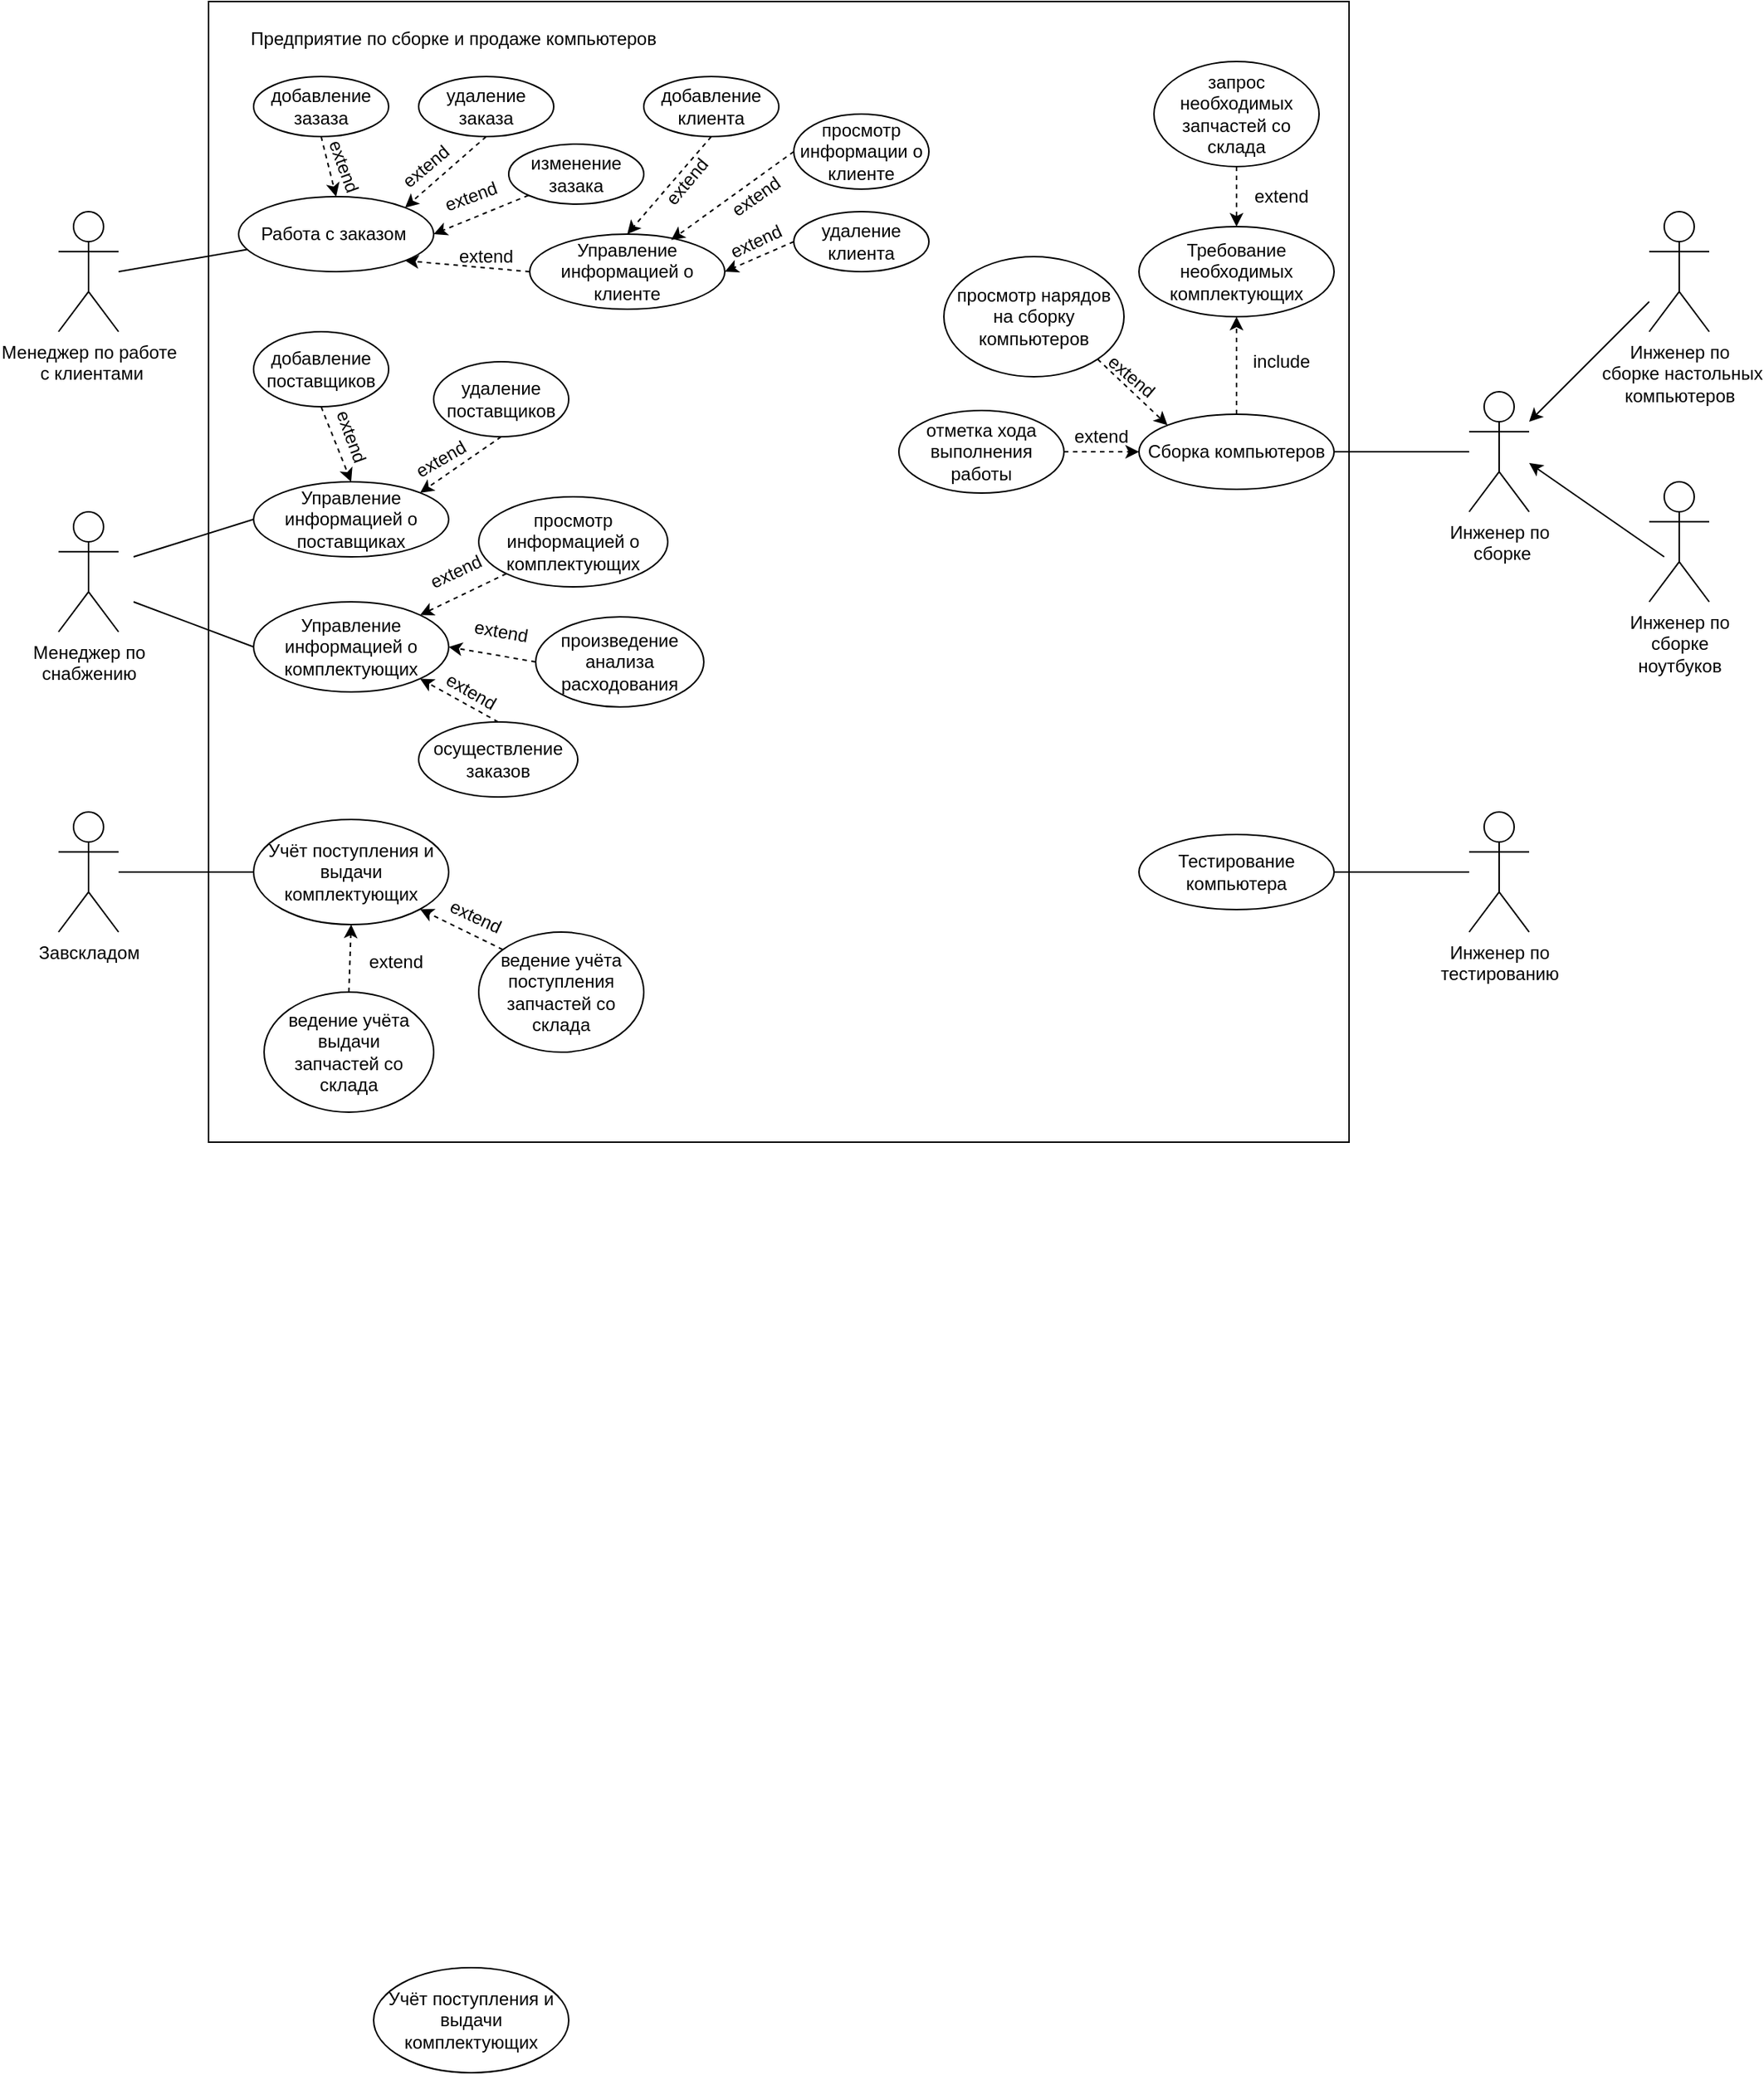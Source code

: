 <mxfile version="20.3.6" type="device"><diagram id="-tS1QuLnFvhNYYrOpsMP" name="Страница 1"><mxGraphModel dx="1504" dy="378" grid="1" gridSize="10" guides="1" tooltips="1" connect="1" arrows="1" fold="1" page="1" pageScale="1" pageWidth="827" pageHeight="1169" math="0" shadow="0"><root><mxCell id="0"/><mxCell id="1" parent="0"/><mxCell id="o-AzkS50OsM-emd8NAdl-13" value="" style="whiteSpace=wrap;html=1;aspect=fixed;" vertex="1" parent="1"><mxGeometry x="70" y="60" width="760" height="760" as="geometry"/></mxCell><mxCell id="o-AzkS50OsM-emd8NAdl-1" value="Менеджер по работе&lt;br&gt;&amp;nbsp;с клиентами&lt;br&gt;" style="shape=umlActor;verticalLabelPosition=bottom;verticalAlign=top;html=1;outlineConnect=0;" vertex="1" parent="1"><mxGeometry x="-30" y="200" width="40" height="80" as="geometry"/></mxCell><mxCell id="o-AzkS50OsM-emd8NAdl-5" value="Менеджер по &lt;br&gt;снабжению" style="shape=umlActor;verticalLabelPosition=bottom;verticalAlign=top;html=1;outlineConnect=0;" vertex="1" parent="1"><mxGeometry x="-30" y="400" width="40" height="80" as="geometry"/></mxCell><mxCell id="o-AzkS50OsM-emd8NAdl-6" value="Завскладом" style="shape=umlActor;verticalLabelPosition=bottom;verticalAlign=top;html=1;outlineConnect=0;" vertex="1" parent="1"><mxGeometry x="-30" y="600" width="40" height="80" as="geometry"/></mxCell><mxCell id="o-AzkS50OsM-emd8NAdl-7" value="Инженер по&lt;br&gt;&amp;nbsp;сборке" style="shape=umlActor;verticalLabelPosition=bottom;verticalAlign=top;html=1;outlineConnect=0;" vertex="1" parent="1"><mxGeometry x="910" y="320" width="40" height="80" as="geometry"/></mxCell><mxCell id="o-AzkS50OsM-emd8NAdl-10" value="Инженер по&lt;br&gt;&amp;nbsp;сборке настольных &lt;br&gt;компьютеров" style="shape=umlActor;verticalLabelPosition=bottom;verticalAlign=top;html=1;outlineConnect=0;" vertex="1" parent="1"><mxGeometry x="1030" y="200" width="40" height="80" as="geometry"/></mxCell><mxCell id="o-AzkS50OsM-emd8NAdl-11" value="Инженер по &lt;br&gt;сборке &lt;br&gt;ноутбуков" style="shape=umlActor;verticalLabelPosition=bottom;verticalAlign=top;html=1;outlineConnect=0;" vertex="1" parent="1"><mxGeometry x="1030" y="380" width="40" height="80" as="geometry"/></mxCell><mxCell id="o-AzkS50OsM-emd8NAdl-12" value="Инженер по &lt;br&gt;тестированию" style="shape=umlActor;verticalLabelPosition=bottom;verticalAlign=top;html=1;outlineConnect=0;" vertex="1" parent="1"><mxGeometry x="910" y="600" width="40" height="80" as="geometry"/></mxCell><mxCell id="o-AzkS50OsM-emd8NAdl-20" value="Предприятие по сборке и продаже компьютеров&amp;nbsp;" style="text;html=1;strokeColor=none;fillColor=none;align=center;verticalAlign=middle;whiteSpace=wrap;rounded=0;" vertex="1" parent="1"><mxGeometry x="70" y="70" width="330" height="30" as="geometry"/></mxCell><mxCell id="o-AzkS50OsM-emd8NAdl-22" value="Работа с заказом&amp;nbsp;" style="ellipse;whiteSpace=wrap;html=1;" vertex="1" parent="1"><mxGeometry x="90" y="190" width="130" height="50" as="geometry"/></mxCell><mxCell id="o-AzkS50OsM-emd8NAdl-23" value="Управление информацией о клиенте" style="ellipse;whiteSpace=wrap;html=1;" vertex="1" parent="1"><mxGeometry x="284" y="215" width="130" height="50" as="geometry"/></mxCell><mxCell id="o-AzkS50OsM-emd8NAdl-27" value="" style="endArrow=none;html=1;rounded=0;" edge="1" parent="1" target="o-AzkS50OsM-emd8NAdl-22"><mxGeometry width="50" height="50" relative="1" as="geometry"><mxPoint x="10" y="240" as="sourcePoint"/><mxPoint x="60" y="190" as="targetPoint"/></mxGeometry></mxCell><mxCell id="o-AzkS50OsM-emd8NAdl-28" value="Учёт поступления и выдачи комплектующих" style="ellipse;whiteSpace=wrap;html=1;" vertex="1" parent="1"><mxGeometry x="100" y="605" width="130" height="70" as="geometry"/></mxCell><mxCell id="o-AzkS50OsM-emd8NAdl-29" value="extend" style="text;html=1;strokeColor=none;fillColor=none;align=center;verticalAlign=middle;whiteSpace=wrap;rounded=0;rotation=70;" vertex="1" parent="1"><mxGeometry x="140" y="155" width="40" height="30" as="geometry"/></mxCell><mxCell id="o-AzkS50OsM-emd8NAdl-32" value="Управление информацией о поставщиках" style="ellipse;whiteSpace=wrap;html=1;" vertex="1" parent="1"><mxGeometry x="100" y="380" width="130" height="50" as="geometry"/></mxCell><mxCell id="o-AzkS50OsM-emd8NAdl-33" value="Управление информацией о комплектующих" style="ellipse;whiteSpace=wrap;html=1;" vertex="1" parent="1"><mxGeometry x="100" y="460" width="130" height="60" as="geometry"/></mxCell><mxCell id="o-AzkS50OsM-emd8NAdl-34" value="" style="endArrow=none;html=1;rounded=0;entryX=0;entryY=0.5;entryDx=0;entryDy=0;" edge="1" parent="1" target="o-AzkS50OsM-emd8NAdl-32"><mxGeometry width="50" height="50" relative="1" as="geometry"><mxPoint x="20" y="430" as="sourcePoint"/><mxPoint x="120.0" y="430" as="targetPoint"/></mxGeometry></mxCell><mxCell id="o-AzkS50OsM-emd8NAdl-35" value="" style="endArrow=none;html=1;rounded=0;entryX=0;entryY=0.5;entryDx=0;entryDy=0;" edge="1" parent="1" target="o-AzkS50OsM-emd8NAdl-33"><mxGeometry width="50" height="50" relative="1" as="geometry"><mxPoint x="20" y="460" as="sourcePoint"/><mxPoint x="110.0" y="435" as="targetPoint"/></mxGeometry></mxCell><mxCell id="o-AzkS50OsM-emd8NAdl-36" value="" style="endArrow=none;html=1;rounded=0;" edge="1" parent="1" target="o-AzkS50OsM-emd8NAdl-28"><mxGeometry width="50" height="50" relative="1" as="geometry"><mxPoint x="10" y="640" as="sourcePoint"/><mxPoint x="100" y="670" as="targetPoint"/></mxGeometry></mxCell><mxCell id="o-AzkS50OsM-emd8NAdl-37" value="" style="endArrow=none;html=1;rounded=0;exitX=1;exitY=0.5;exitDx=0;exitDy=0;" edge="1" parent="1" source="o-AzkS50OsM-emd8NAdl-40" target="o-AzkS50OsM-emd8NAdl-12"><mxGeometry width="50" height="50" relative="1" as="geometry"><mxPoint x="670" y="610" as="sourcePoint"/><mxPoint x="760" y="640" as="targetPoint"/></mxGeometry></mxCell><mxCell id="o-AzkS50OsM-emd8NAdl-39" value="Учёт поступления и выдачи комплектующих" style="ellipse;whiteSpace=wrap;html=1;" vertex="1" parent="1"><mxGeometry x="180" y="1370" width="130" height="70" as="geometry"/></mxCell><mxCell id="o-AzkS50OsM-emd8NAdl-40" value="Тестирование компьютера" style="ellipse;whiteSpace=wrap;html=1;" vertex="1" parent="1"><mxGeometry x="690" y="615" width="130" height="50" as="geometry"/></mxCell><mxCell id="o-AzkS50OsM-emd8NAdl-47" value="" style="edgeStyle=orthogonalEdgeStyle;rounded=0;orthogonalLoop=1;jettySize=auto;html=1;dashed=1;" edge="1" parent="1" source="o-AzkS50OsM-emd8NAdl-41" target="o-AzkS50OsM-emd8NAdl-42"><mxGeometry relative="1" as="geometry"/></mxCell><mxCell id="o-AzkS50OsM-emd8NAdl-42" value="Требование необходимых комплектующих" style="ellipse;whiteSpace=wrap;html=1;" vertex="1" parent="1"><mxGeometry x="690" y="210" width="130" height="60" as="geometry"/></mxCell><mxCell id="o-AzkS50OsM-emd8NAdl-44" value="" style="endArrow=classic;html=1;rounded=0;" edge="1" parent="1" source="o-AzkS50OsM-emd8NAdl-10" target="o-AzkS50OsM-emd8NAdl-7"><mxGeometry width="50" height="50" relative="1" as="geometry"><mxPoint x="860" y="240" as="sourcePoint"/><mxPoint x="800" y="310" as="targetPoint"/></mxGeometry></mxCell><mxCell id="o-AzkS50OsM-emd8NAdl-45" value="" style="endArrow=classic;html=1;rounded=0;" edge="1" parent="1"><mxGeometry width="50" height="50" relative="1" as="geometry"><mxPoint x="1040" y="430" as="sourcePoint"/><mxPoint x="950" y="367.5" as="targetPoint"/></mxGeometry></mxCell><mxCell id="o-AzkS50OsM-emd8NAdl-46" value="" style="endArrow=none;html=1;rounded=0;startArrow=none;" edge="1" parent="1" source="o-AzkS50OsM-emd8NAdl-41" target="o-AzkS50OsM-emd8NAdl-7"><mxGeometry width="50" height="50" relative="1" as="geometry"><mxPoint x="660.0" y="359.58" as="sourcePoint"/><mxPoint x="760" y="359.58" as="targetPoint"/></mxGeometry></mxCell><mxCell id="o-AzkS50OsM-emd8NAdl-48" value="include" style="text;html=1;strokeColor=none;fillColor=none;align=center;verticalAlign=middle;whiteSpace=wrap;rounded=0;rotation=0;" vertex="1" parent="1"><mxGeometry x="760" y="280" width="50" height="40" as="geometry"/></mxCell><mxCell id="o-AzkS50OsM-emd8NAdl-41" value="Сборка компьютеров" style="ellipse;whiteSpace=wrap;html=1;" vertex="1" parent="1"><mxGeometry x="690" y="335" width="130" height="50" as="geometry"/></mxCell><mxCell id="o-AzkS50OsM-emd8NAdl-51" value="удаление заказа" style="ellipse;whiteSpace=wrap;html=1;" vertex="1" parent="1"><mxGeometry x="210" y="110" width="90" height="40" as="geometry"/></mxCell><mxCell id="o-AzkS50OsM-emd8NAdl-53" value="добавление зазаза" style="ellipse;whiteSpace=wrap;html=1;" vertex="1" parent="1"><mxGeometry x="100" y="110" width="90" height="40" as="geometry"/></mxCell><mxCell id="o-AzkS50OsM-emd8NAdl-54" value="изменение зазака" style="ellipse;whiteSpace=wrap;html=1;" vertex="1" parent="1"><mxGeometry x="270" y="155" width="90" height="40" as="geometry"/></mxCell><mxCell id="o-AzkS50OsM-emd8NAdl-62" value="extend" style="text;html=1;strokeColor=none;fillColor=none;align=center;verticalAlign=middle;whiteSpace=wrap;rounded=0;rotation=-40;" vertex="1" parent="1"><mxGeometry x="190" y="150" width="50" height="40" as="geometry"/></mxCell><mxCell id="o-AzkS50OsM-emd8NAdl-63" value="extend" style="text;html=1;strokeColor=none;fillColor=none;align=center;verticalAlign=middle;whiteSpace=wrap;rounded=0;rotation=-20;" vertex="1" parent="1"><mxGeometry x="220" y="170" width="50" height="40" as="geometry"/></mxCell><mxCell id="o-AzkS50OsM-emd8NAdl-67" value="" style="endArrow=classic;html=1;rounded=0;dashed=1;entryX=0.5;entryY=0;entryDx=0;entryDy=0;exitX=0.5;exitY=1;exitDx=0;exitDy=0;" edge="1" parent="1" source="o-AzkS50OsM-emd8NAdl-53" target="o-AzkS50OsM-emd8NAdl-22"><mxGeometry width="50" height="50" relative="1" as="geometry"><mxPoint x="135" y="150" as="sourcePoint"/><mxPoint x="185" y="100" as="targetPoint"/></mxGeometry></mxCell><mxCell id="o-AzkS50OsM-emd8NAdl-72" value="" style="endArrow=classic;html=1;rounded=0;dashed=1;entryX=1;entryY=0;entryDx=0;entryDy=0;exitX=0.5;exitY=1;exitDx=0;exitDy=0;" edge="1" parent="1" source="o-AzkS50OsM-emd8NAdl-51" target="o-AzkS50OsM-emd8NAdl-22"><mxGeometry width="50" height="50" relative="1" as="geometry"><mxPoint x="260" y="195" as="sourcePoint"/><mxPoint x="270" y="235" as="targetPoint"/></mxGeometry></mxCell><mxCell id="o-AzkS50OsM-emd8NAdl-74" value="" style="endArrow=classic;html=1;rounded=0;dashed=1;entryX=1;entryY=0.5;entryDx=0;entryDy=0;exitX=0;exitY=1;exitDx=0;exitDy=0;" edge="1" parent="1" source="o-AzkS50OsM-emd8NAdl-54" target="o-AzkS50OsM-emd8NAdl-22"><mxGeometry width="50" height="50" relative="1" as="geometry"><mxPoint x="282.02" y="192.68" as="sourcePoint"/><mxPoint x="227.982" y="240.002" as="targetPoint"/></mxGeometry></mxCell><mxCell id="o-AzkS50OsM-emd8NAdl-75" value="extend" style="text;html=1;strokeColor=none;fillColor=none;align=center;verticalAlign=middle;whiteSpace=wrap;rounded=0;rotation=0;" vertex="1" parent="1"><mxGeometry x="230" y="210" width="50" height="40" as="geometry"/></mxCell><mxCell id="o-AzkS50OsM-emd8NAdl-77" value="" style="endArrow=classic;html=1;rounded=0;dashed=1;entryX=1;entryY=1;entryDx=0;entryDy=0;exitX=0;exitY=0.5;exitDx=0;exitDy=0;" edge="1" parent="1" source="o-AzkS50OsM-emd8NAdl-23" target="o-AzkS50OsM-emd8NAdl-22"><mxGeometry width="50" height="50" relative="1" as="geometry"><mxPoint x="266.621" y="279.999" as="sourcePoint"/><mxPoint x="203.38" y="305.83" as="targetPoint"/></mxGeometry></mxCell><mxCell id="o-AzkS50OsM-emd8NAdl-79" value="добавление клиента" style="ellipse;whiteSpace=wrap;html=1;" vertex="1" parent="1"><mxGeometry x="360" y="110" width="90" height="40" as="geometry"/></mxCell><mxCell id="o-AzkS50OsM-emd8NAdl-80" value="удаление клиента" style="ellipse;whiteSpace=wrap;html=1;" vertex="1" parent="1"><mxGeometry x="460" y="200" width="90" height="40" as="geometry"/></mxCell><mxCell id="o-AzkS50OsM-emd8NAdl-82" value="просмотр информации о клиенте" style="ellipse;whiteSpace=wrap;html=1;" vertex="1" parent="1"><mxGeometry x="460" y="135" width="90" height="50" as="geometry"/></mxCell><mxCell id="o-AzkS50OsM-emd8NAdl-83" value="" style="endArrow=classic;html=1;rounded=0;dashed=1;entryX=0.5;entryY=0;entryDx=0;entryDy=0;exitX=0.5;exitY=1;exitDx=0;exitDy=0;" edge="1" parent="1" source="o-AzkS50OsM-emd8NAdl-79" target="o-AzkS50OsM-emd8NAdl-23"><mxGeometry width="50" height="50" relative="1" as="geometry"><mxPoint x="445.241" y="169.169" as="sourcePoint"/><mxPoint x="382.0" y="195" as="targetPoint"/></mxGeometry></mxCell><mxCell id="o-AzkS50OsM-emd8NAdl-85" value="" style="endArrow=classic;html=1;rounded=0;dashed=1;entryX=0.725;entryY=0.078;entryDx=0;entryDy=0;exitX=0;exitY=0.5;exitDx=0;exitDy=0;entryPerimeter=0;" edge="1" parent="1" source="o-AzkS50OsM-emd8NAdl-82" target="o-AzkS50OsM-emd8NAdl-23"><mxGeometry width="50" height="50" relative="1" as="geometry"><mxPoint x="450" y="170" as="sourcePoint"/><mxPoint x="394" y="235" as="targetPoint"/></mxGeometry></mxCell><mxCell id="o-AzkS50OsM-emd8NAdl-86" value="" style="endArrow=classic;html=1;rounded=0;dashed=1;entryX=1;entryY=0.5;entryDx=0;entryDy=0;exitX=0;exitY=0.5;exitDx=0;exitDy=0;" edge="1" parent="1" source="o-AzkS50OsM-emd8NAdl-80" target="o-AzkS50OsM-emd8NAdl-23"><mxGeometry width="50" height="50" relative="1" as="geometry"><mxPoint x="485" y="265" as="sourcePoint"/><mxPoint x="429" y="330" as="targetPoint"/></mxGeometry></mxCell><mxCell id="o-AzkS50OsM-emd8NAdl-87" value="extend" style="text;html=1;strokeColor=none;fillColor=none;align=center;verticalAlign=middle;whiteSpace=wrap;rounded=0;rotation=-50;" vertex="1" parent="1"><mxGeometry x="364" y="160" width="50" height="40" as="geometry"/></mxCell><mxCell id="o-AzkS50OsM-emd8NAdl-88" value="extend" style="text;html=1;strokeColor=none;fillColor=none;align=center;verticalAlign=middle;whiteSpace=wrap;rounded=0;rotation=-35;" vertex="1" parent="1"><mxGeometry x="410" y="170" width="50" height="40" as="geometry"/></mxCell><mxCell id="o-AzkS50OsM-emd8NAdl-89" value="extend" style="text;html=1;strokeColor=none;fillColor=none;align=center;verticalAlign=middle;whiteSpace=wrap;rounded=0;rotation=-25;" vertex="1" parent="1"><mxGeometry x="410" y="200" width="50" height="40" as="geometry"/></mxCell><mxCell id="o-AzkS50OsM-emd8NAdl-91" value="добавление поставщиков" style="ellipse;whiteSpace=wrap;html=1;" vertex="1" parent="1"><mxGeometry x="100" y="280" width="90" height="50" as="geometry"/></mxCell><mxCell id="o-AzkS50OsM-emd8NAdl-92" value="удаление поставщиков" style="ellipse;whiteSpace=wrap;html=1;" vertex="1" parent="1"><mxGeometry x="220" y="300" width="90" height="50" as="geometry"/></mxCell><mxCell id="o-AzkS50OsM-emd8NAdl-93" value="" style="endArrow=classic;html=1;rounded=0;dashed=1;entryX=0.5;entryY=0;entryDx=0;entryDy=0;exitX=0.5;exitY=1;exitDx=0;exitDy=0;" edge="1" parent="1" source="o-AzkS50OsM-emd8NAdl-91" target="o-AzkS50OsM-emd8NAdl-32"><mxGeometry width="50" height="50" relative="1" as="geometry"><mxPoint x="201.52" y="357.32" as="sourcePoint"/><mxPoint x="118.482" y="349.998" as="targetPoint"/></mxGeometry></mxCell><mxCell id="o-AzkS50OsM-emd8NAdl-94" value="" style="endArrow=classic;html=1;rounded=0;dashed=1;entryX=1;entryY=0;entryDx=0;entryDy=0;exitX=0.5;exitY=1;exitDx=0;exitDy=0;" edge="1" parent="1" source="o-AzkS50OsM-emd8NAdl-92" target="o-AzkS50OsM-emd8NAdl-32"><mxGeometry width="50" height="50" relative="1" as="geometry"><mxPoint x="243.04" y="357.32" as="sourcePoint"/><mxPoint x="160.002" y="349.998" as="targetPoint"/></mxGeometry></mxCell><mxCell id="o-AzkS50OsM-emd8NAdl-95" value="extend" style="text;html=1;strokeColor=none;fillColor=none;align=center;verticalAlign=middle;whiteSpace=wrap;rounded=0;rotation=70;" vertex="1" parent="1"><mxGeometry x="140" y="330" width="50" height="40" as="geometry"/></mxCell><mxCell id="o-AzkS50OsM-emd8NAdl-96" value="extend" style="text;html=1;strokeColor=none;fillColor=none;align=center;verticalAlign=middle;whiteSpace=wrap;rounded=0;rotation=-30;" vertex="1" parent="1"><mxGeometry x="200" y="345" width="50" height="40" as="geometry"/></mxCell><mxCell id="o-AzkS50OsM-emd8NAdl-97" value="просмотр информацией о комплектующих" style="ellipse;whiteSpace=wrap;html=1;" vertex="1" parent="1"><mxGeometry x="250" y="390" width="126" height="60" as="geometry"/></mxCell><mxCell id="o-AzkS50OsM-emd8NAdl-98" value="произведение анализа расходования" style="ellipse;whiteSpace=wrap;html=1;" vertex="1" parent="1"><mxGeometry x="288" y="470" width="112" height="60" as="geometry"/></mxCell><mxCell id="o-AzkS50OsM-emd8NAdl-99" value="" style="endArrow=classic;html=1;rounded=0;dashed=1;entryX=1;entryY=0;entryDx=0;entryDy=0;exitX=0;exitY=1;exitDx=0;exitDy=0;" edge="1" parent="1" source="o-AzkS50OsM-emd8NAdl-97" target="o-AzkS50OsM-emd8NAdl-33"><mxGeometry width="50" height="50" relative="1" as="geometry"><mxPoint x="233.94" y="442.64" as="sourcePoint"/><mxPoint x="180.0" y="480.0" as="targetPoint"/></mxGeometry></mxCell><mxCell id="o-AzkS50OsM-emd8NAdl-101" value="extend" style="text;html=1;strokeColor=none;fillColor=none;align=center;verticalAlign=middle;whiteSpace=wrap;rounded=0;rotation=-25;" vertex="1" parent="1"><mxGeometry x="210" y="420" width="50" height="40" as="geometry"/></mxCell><mxCell id="o-AzkS50OsM-emd8NAdl-102" value="" style="endArrow=classic;html=1;rounded=0;dashed=1;entryX=1;entryY=0.5;entryDx=0;entryDy=0;exitX=0;exitY=0.5;exitDx=0;exitDy=0;" edge="1" parent="1" source="o-AzkS50OsM-emd8NAdl-98" target="o-AzkS50OsM-emd8NAdl-33"><mxGeometry width="50" height="50" relative="1" as="geometry"><mxPoint x="273.63" y="509.996" as="sourcePoint"/><mxPoint x="216.37" y="537.678" as="targetPoint"/></mxGeometry></mxCell><mxCell id="o-AzkS50OsM-emd8NAdl-103" value="extend" style="text;html=1;strokeColor=none;fillColor=none;align=center;verticalAlign=middle;whiteSpace=wrap;rounded=0;rotation=10;" vertex="1" parent="1"><mxGeometry x="240" y="460" width="50" height="40" as="geometry"/></mxCell><mxCell id="o-AzkS50OsM-emd8NAdl-106" value="осуществление заказов" style="ellipse;whiteSpace=wrap;html=1;" vertex="1" parent="1"><mxGeometry x="210" y="540" width="106" height="50" as="geometry"/></mxCell><mxCell id="o-AzkS50OsM-emd8NAdl-107" value="" style="endArrow=classic;html=1;rounded=0;dashed=1;entryX=1;entryY=1;entryDx=0;entryDy=0;exitX=0.5;exitY=0;exitDx=0;exitDy=0;" edge="1" parent="1" source="o-AzkS50OsM-emd8NAdl-106" target="o-AzkS50OsM-emd8NAdl-33"><mxGeometry width="50" height="50" relative="1" as="geometry"><mxPoint x="268.0" y="540" as="sourcePoint"/><mxPoint x="210.0" y="530" as="targetPoint"/></mxGeometry></mxCell><mxCell id="o-AzkS50OsM-emd8NAdl-108" value="extend" style="text;html=1;strokeColor=none;fillColor=none;align=center;verticalAlign=middle;whiteSpace=wrap;rounded=0;rotation=30;" vertex="1" parent="1"><mxGeometry x="220" y="500" width="50" height="40" as="geometry"/></mxCell><mxCell id="o-AzkS50OsM-emd8NAdl-109" value="ведение учёта поступления запчастей со склада" style="ellipse;whiteSpace=wrap;html=1;" vertex="1" parent="1"><mxGeometry x="250" y="680" width="110" height="80" as="geometry"/></mxCell><mxCell id="o-AzkS50OsM-emd8NAdl-110" value="ведение учёта выдачи&lt;br&gt;запчастей со склада" style="ellipse;whiteSpace=wrap;html=1;" vertex="1" parent="1"><mxGeometry x="107" y="720" width="113" height="80" as="geometry"/></mxCell><mxCell id="o-AzkS50OsM-emd8NAdl-112" value="" style="endArrow=classic;html=1;rounded=0;dashed=1;exitX=0.5;exitY=0;exitDx=0;exitDy=0;entryX=0.5;entryY=1;entryDx=0;entryDy=0;" edge="1" parent="1" source="o-AzkS50OsM-emd8NAdl-110" target="o-AzkS50OsM-emd8NAdl-28"><mxGeometry width="50" height="50" relative="1" as="geometry"><mxPoint x="190" y="700" as="sourcePoint"/><mxPoint x="240" y="650" as="targetPoint"/></mxGeometry></mxCell><mxCell id="o-AzkS50OsM-emd8NAdl-113" value="" style="endArrow=classic;html=1;rounded=0;dashed=1;exitX=0;exitY=0;exitDx=0;exitDy=0;entryX=1;entryY=1;entryDx=0;entryDy=0;" edge="1" parent="1" source="o-AzkS50OsM-emd8NAdl-109" target="o-AzkS50OsM-emd8NAdl-28"><mxGeometry width="50" height="50" relative="1" as="geometry"><mxPoint x="249.67" y="695" as="sourcePoint"/><mxPoint x="249.67" y="650" as="targetPoint"/></mxGeometry></mxCell><mxCell id="o-AzkS50OsM-emd8NAdl-114" value="extend" style="text;html=1;strokeColor=none;fillColor=none;align=center;verticalAlign=middle;whiteSpace=wrap;rounded=0;rotation=25;" vertex="1" parent="1"><mxGeometry x="223" y="650" width="50" height="40" as="geometry"/></mxCell><mxCell id="o-AzkS50OsM-emd8NAdl-115" value="extend" style="text;html=1;strokeColor=none;fillColor=none;align=center;verticalAlign=middle;whiteSpace=wrap;rounded=0;rotation=0;" vertex="1" parent="1"><mxGeometry x="170" y="680" width="50" height="40" as="geometry"/></mxCell><mxCell id="o-AzkS50OsM-emd8NAdl-117" value="запрос необходимых запчастей со склада" style="ellipse;whiteSpace=wrap;html=1;" vertex="1" parent="1"><mxGeometry x="700" y="100" width="110" height="70" as="geometry"/></mxCell><mxCell id="o-AzkS50OsM-emd8NAdl-119" value="extend" style="text;html=1;strokeColor=none;fillColor=none;align=center;verticalAlign=middle;whiteSpace=wrap;rounded=0;rotation=0;" vertex="1" parent="1"><mxGeometry x="760" y="170" width="50" height="40" as="geometry"/></mxCell><mxCell id="o-AzkS50OsM-emd8NAdl-120" value="" style="edgeStyle=orthogonalEdgeStyle;rounded=0;orthogonalLoop=1;jettySize=auto;html=1;dashed=1;entryX=0.5;entryY=0;entryDx=0;entryDy=0;exitX=0.5;exitY=1;exitDx=0;exitDy=0;" edge="1" parent="1" source="o-AzkS50OsM-emd8NAdl-117" target="o-AzkS50OsM-emd8NAdl-42"><mxGeometry relative="1" as="geometry"><mxPoint x="660" y="200" as="sourcePoint"/><mxPoint x="660" y="135" as="targetPoint"/></mxGeometry></mxCell><mxCell id="o-AzkS50OsM-emd8NAdl-121" value="просмотр нарядов на сборку компьютеров" style="ellipse;whiteSpace=wrap;html=1;" vertex="1" parent="1"><mxGeometry x="560" y="230" width="120" height="80" as="geometry"/></mxCell><mxCell id="o-AzkS50OsM-emd8NAdl-123" value="" style="endArrow=classic;html=1;rounded=0;dashed=1;entryX=0;entryY=0;entryDx=0;entryDy=0;exitX=1;exitY=1;exitDx=0;exitDy=0;" edge="1" parent="1" source="o-AzkS50OsM-emd8NAdl-121" target="o-AzkS50OsM-emd8NAdl-41"><mxGeometry width="50" height="50" relative="1" as="geometry"><mxPoint x="600" y="375" as="sourcePoint"/><mxPoint x="650" y="325" as="targetPoint"/></mxGeometry></mxCell><mxCell id="o-AzkS50OsM-emd8NAdl-124" value="extend" style="text;html=1;strokeColor=none;fillColor=none;align=center;verticalAlign=middle;whiteSpace=wrap;rounded=0;rotation=40;" vertex="1" parent="1"><mxGeometry x="660" y="290" width="50" height="40" as="geometry"/></mxCell><mxCell id="o-AzkS50OsM-emd8NAdl-126" value="отметка хода выполнения работы" style="ellipse;whiteSpace=wrap;html=1;" vertex="1" parent="1"><mxGeometry x="530" y="332.5" width="110" height="55" as="geometry"/></mxCell><mxCell id="o-AzkS50OsM-emd8NAdl-127" value="" style="edgeStyle=orthogonalEdgeStyle;rounded=0;orthogonalLoop=1;jettySize=auto;html=1;dashed=1;entryX=0;entryY=0.5;entryDx=0;entryDy=0;exitX=1;exitY=0.5;exitDx=0;exitDy=0;" edge="1" parent="1" source="o-AzkS50OsM-emd8NAdl-126" target="o-AzkS50OsM-emd8NAdl-41"><mxGeometry relative="1" as="geometry"><mxPoint x="640" y="357.5" as="sourcePoint"/><mxPoint x="640" y="292.5" as="targetPoint"/></mxGeometry></mxCell><mxCell id="o-AzkS50OsM-emd8NAdl-128" value="extend" style="text;html=1;strokeColor=none;fillColor=none;align=center;verticalAlign=middle;whiteSpace=wrap;rounded=0;rotation=0;" vertex="1" parent="1"><mxGeometry x="640" y="330" width="50" height="40" as="geometry"/></mxCell></root></mxGraphModel></diagram></mxfile>